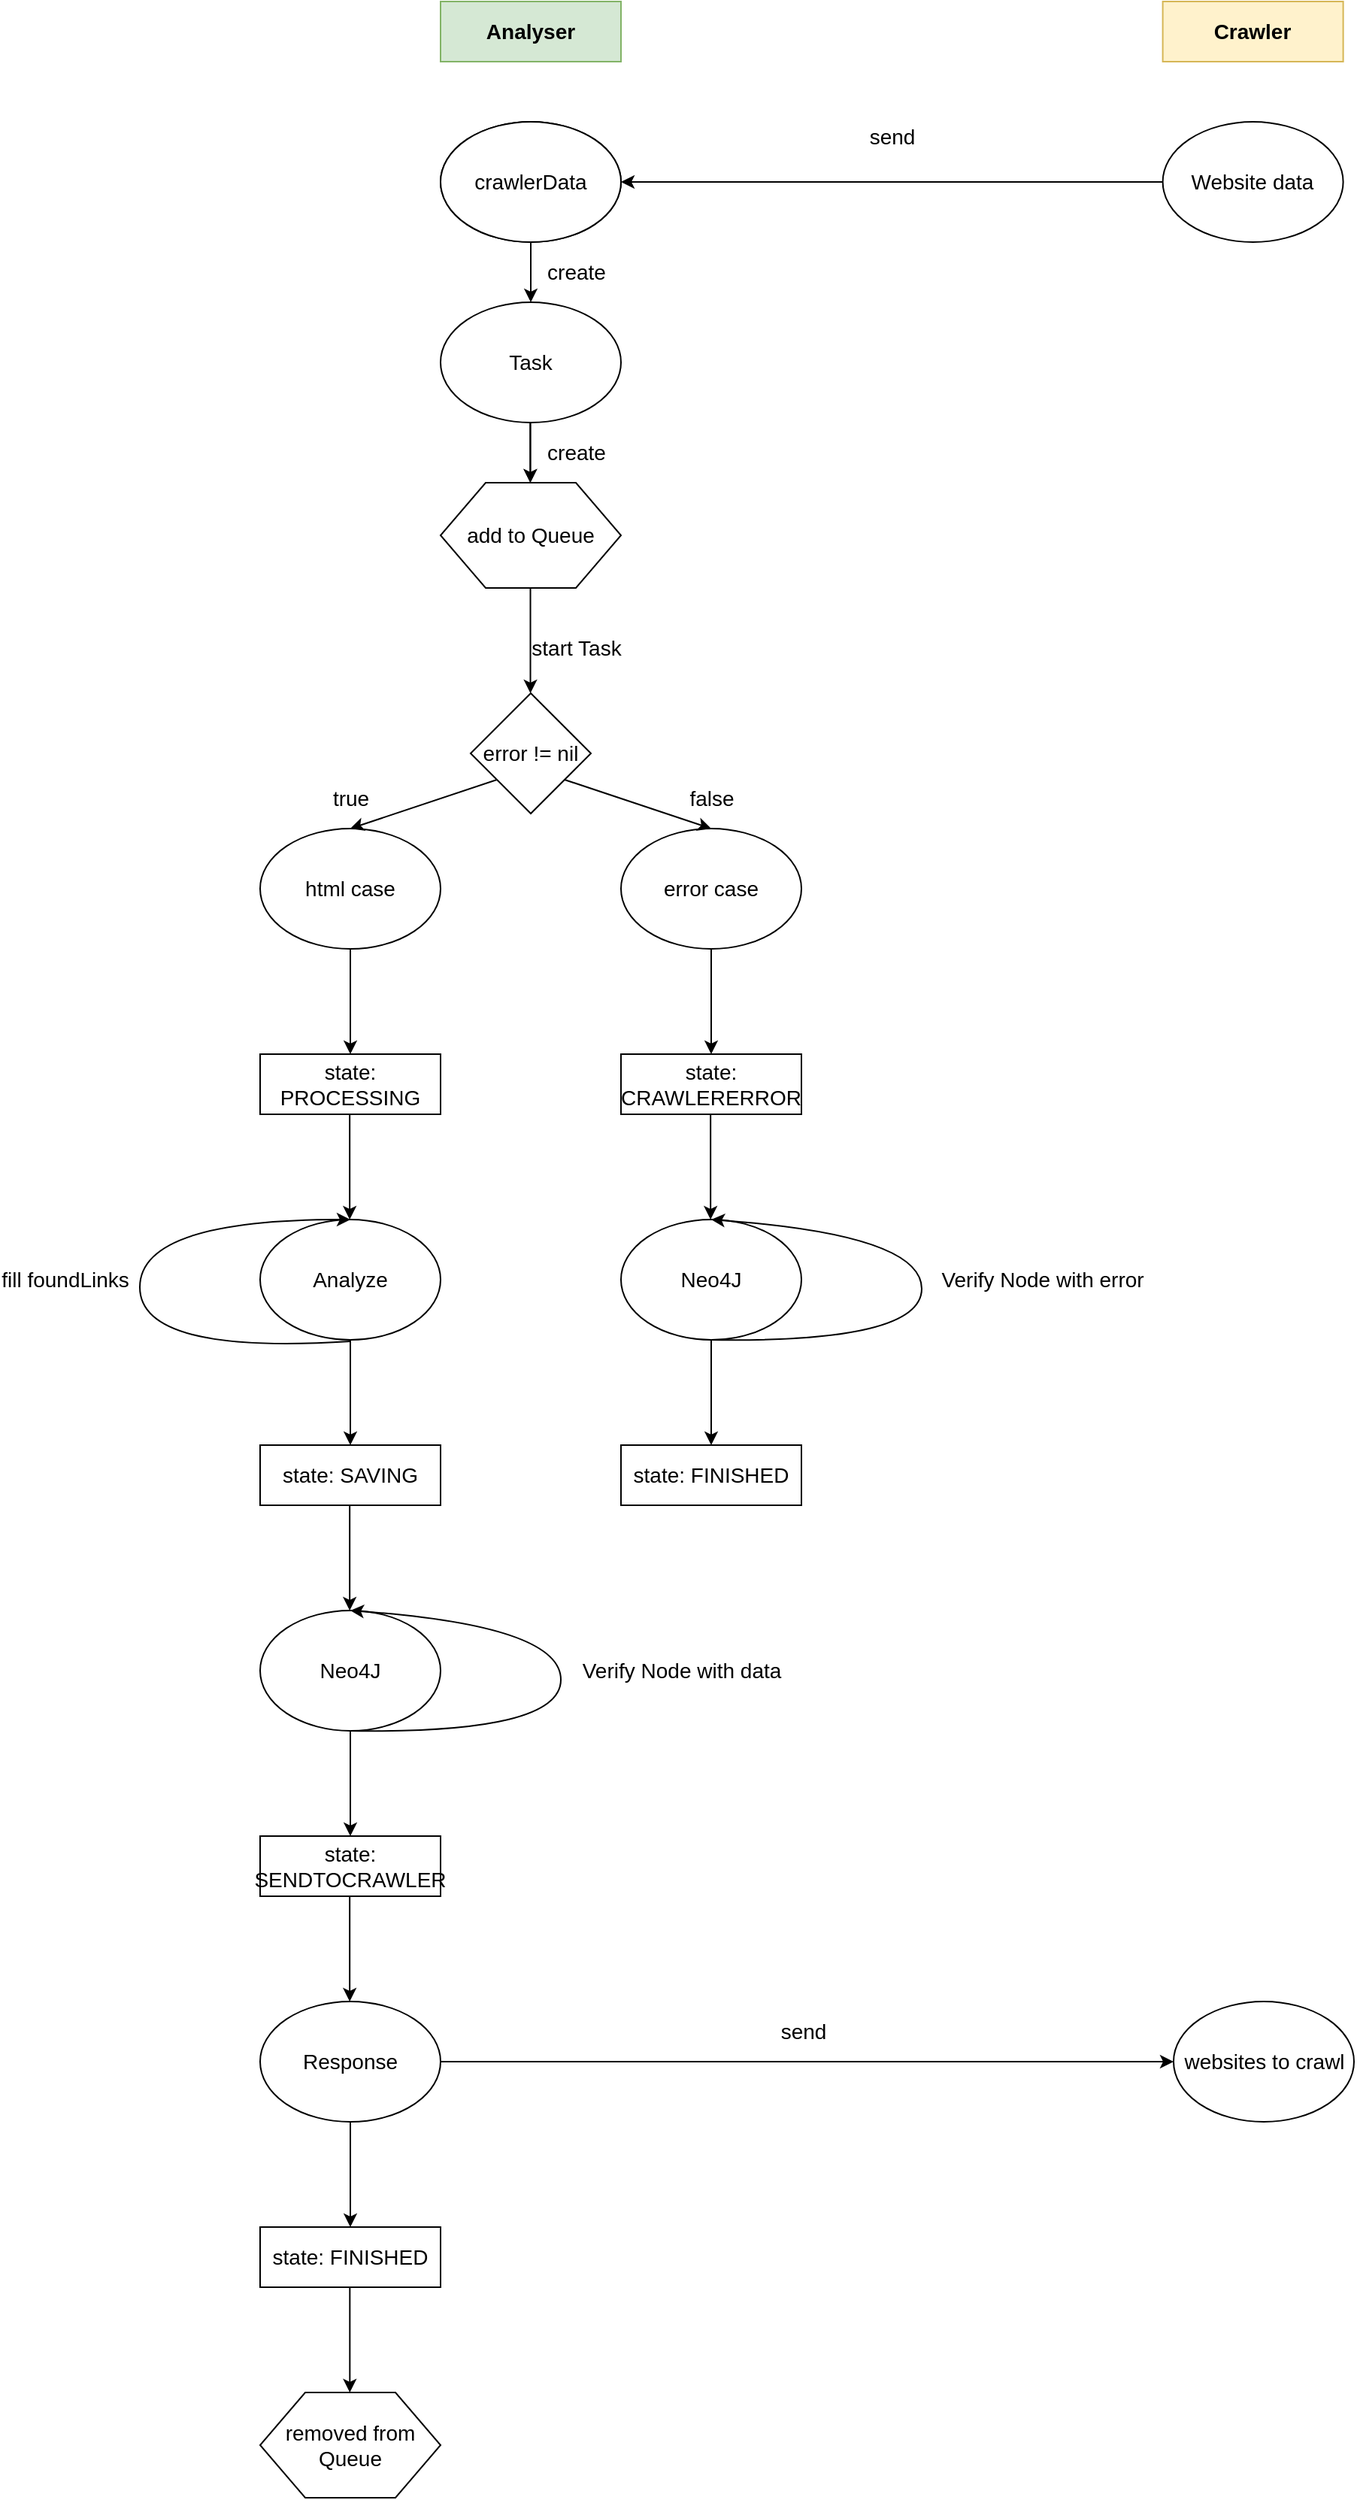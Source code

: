 <mxfile version="12.9.14" type="device"><diagram id="Iq6r1HVIFsf2kLgZ8PB3" name="Page-1"><mxGraphModel dx="2381" dy="785" grid="1" gridSize="10" guides="1" tooltips="1" connect="1" arrows="1" fold="1" page="1" pageScale="1" pageWidth="827" pageHeight="1169" math="0" shadow="0"><root><mxCell id="0"/><mxCell id="1" parent="0"/><mxCell id="kL8Iu2qECERQX6jESLiS-1" value="Crawler" style="rounded=0;whiteSpace=wrap;html=1;fillColor=#fff2cc;strokeColor=#d6b656;fontStyle=1;fontSize=14;" vertex="1" parent="1"><mxGeometry x="760.31" y="80" width="120" height="40" as="geometry"/></mxCell><mxCell id="kL8Iu2qECERQX6jESLiS-2" value="Analyser" style="rounded=0;whiteSpace=wrap;html=1;fillColor=#d5e8d4;strokeColor=#82b366;fontStyle=1;fontSize=14;" vertex="1" parent="1"><mxGeometry x="280" y="80" width="120" height="40" as="geometry"/></mxCell><mxCell id="kL8Iu2qECERQX6jESLiS-3" value="Website data" style="ellipse;whiteSpace=wrap;html=1;fontSize=14;" vertex="1" parent="1"><mxGeometry x="760.31" y="160" width="120" height="80" as="geometry"/></mxCell><mxCell id="kL8Iu2qECERQX6jESLiS-4" value="send crawlerData" style="ellipse;whiteSpace=wrap;html=1;fontSize=14;" vertex="1" parent="1"><mxGeometry x="280" y="160" width="120" height="80" as="geometry"/></mxCell><mxCell id="kL8Iu2qECERQX6jESLiS-5" value="crawlerData" style="ellipse;whiteSpace=wrap;html=1;fontSize=14;" vertex="1" parent="1"><mxGeometry x="280" y="160" width="120" height="80" as="geometry"/></mxCell><mxCell id="kL8Iu2qECERQX6jESLiS-6" value="Task" style="ellipse;whiteSpace=wrap;html=1;fontSize=14;" vertex="1" parent="1"><mxGeometry x="280" y="280" width="120" height="80" as="geometry"/></mxCell><mxCell id="kL8Iu2qECERQX6jESLiS-8" value="html case" style="ellipse;whiteSpace=wrap;html=1;fontSize=14;" vertex="1" parent="1"><mxGeometry x="160" y="630" width="120" height="80" as="geometry"/></mxCell><mxCell id="kL8Iu2qECERQX6jESLiS-9" value="error case" style="ellipse;whiteSpace=wrap;html=1;fontSize=14;" vertex="1" parent="1"><mxGeometry x="400" y="630" width="120" height="80" as="geometry"/></mxCell><mxCell id="kL8Iu2qECERQX6jESLiS-10" value="" style="endArrow=classic;html=1;fontSize=14;exitX=0;exitY=0.5;exitDx=0;exitDy=0;entryX=1;entryY=0.5;entryDx=0;entryDy=0;" edge="1" parent="1" source="kL8Iu2qECERQX6jESLiS-3" target="kL8Iu2qECERQX6jESLiS-5"><mxGeometry width="50" height="50" relative="1" as="geometry"><mxPoint x="410" y="480" as="sourcePoint"/><mxPoint x="460" y="430" as="targetPoint"/></mxGeometry></mxCell><mxCell id="kL8Iu2qECERQX6jESLiS-11" value="send" style="edgeLabel;html=1;align=center;verticalAlign=middle;resizable=0;points=[];fontSize=14;" vertex="1" connectable="0" parent="kL8Iu2qECERQX6jESLiS-10"><mxGeometry x="0.429" y="-2" relative="1" as="geometry"><mxPoint x="77.19" y="-28" as="offset"/></mxGeometry></mxCell><mxCell id="kL8Iu2qECERQX6jESLiS-12" value="create" style="endArrow=classic;html=1;fontSize=14;exitX=0.5;exitY=1;exitDx=0;exitDy=0;" edge="1" parent="1" source="kL8Iu2qECERQX6jESLiS-5" target="kL8Iu2qECERQX6jESLiS-6"><mxGeometry y="30" width="50" height="50" relative="1" as="geometry"><mxPoint x="410" y="480" as="sourcePoint"/><mxPoint x="460" y="430" as="targetPoint"/><mxPoint as="offset"/></mxGeometry></mxCell><mxCell id="kL8Iu2qECERQX6jESLiS-13" value="" style="endArrow=classic;html=1;fontSize=14;exitX=0.5;exitY=1;exitDx=0;exitDy=0;entryX=0.5;entryY=0;entryDx=0;entryDy=0;" edge="1" parent="1" target="kL8Iu2qECERQX6jESLiS-8"><mxGeometry width="50" height="50" relative="1" as="geometry"><mxPoint x="340" y="590" as="sourcePoint"/><mxPoint x="460" y="660" as="targetPoint"/></mxGeometry></mxCell><mxCell id="kL8Iu2qECERQX6jESLiS-18" value="true" style="edgeLabel;html=1;align=center;verticalAlign=middle;resizable=0;points=[];fontSize=14;" vertex="1" connectable="0" parent="kL8Iu2qECERQX6jESLiS-13"><mxGeometry x="0.443" y="3" relative="1" as="geometry"><mxPoint x="-34.78" y="-11.57" as="offset"/></mxGeometry></mxCell><mxCell id="kL8Iu2qECERQX6jESLiS-14" value="" style="endArrow=classic;html=1;fontSize=14;exitX=0.5;exitY=1;exitDx=0;exitDy=0;entryX=0.5;entryY=0;entryDx=0;entryDy=0;" edge="1" parent="1" target="kL8Iu2qECERQX6jESLiS-9"><mxGeometry width="50" height="50" relative="1" as="geometry"><mxPoint x="340" y="590" as="sourcePoint"/><mxPoint x="220" y="630" as="targetPoint"/></mxGeometry></mxCell><mxCell id="kL8Iu2qECERQX6jESLiS-17" value="false" style="edgeLabel;html=1;align=center;verticalAlign=middle;resizable=0;points=[];fontSize=14;" vertex="1" connectable="0" parent="kL8Iu2qECERQX6jESLiS-14"><mxGeometry x="0.206" y="1" relative="1" as="geometry"><mxPoint x="46.95" y="-3.3" as="offset"/></mxGeometry></mxCell><mxCell id="kL8Iu2qECERQX6jESLiS-16" value="error != nil" style="rhombus;whiteSpace=wrap;html=1;fontSize=14;" vertex="1" parent="1"><mxGeometry x="300" y="540" width="80" height="80" as="geometry"/></mxCell><mxCell id="kL8Iu2qECERQX6jESLiS-19" value="" style="endArrow=classic;html=1;fontSize=14;exitX=0.5;exitY=1;exitDx=0;exitDy=0;" edge="1" parent="1" source="kL8Iu2qECERQX6jESLiS-8"><mxGeometry width="50" height="50" relative="1" as="geometry"><mxPoint x="350" y="990" as="sourcePoint"/><mxPoint x="220" y="780" as="targetPoint"/></mxGeometry></mxCell><mxCell id="kL8Iu2qECERQX6jESLiS-21" value="state: PROCESSING" style="rounded=0;whiteSpace=wrap;html=1;fontSize=14;" vertex="1" parent="1"><mxGeometry x="160" y="780" width="120" height="40" as="geometry"/></mxCell><mxCell id="kL8Iu2qECERQX6jESLiS-22" value="" style="endArrow=classic;html=1;fontSize=14;exitX=0.5;exitY=1;exitDx=0;exitDy=0;" edge="1" parent="1"><mxGeometry width="50" height="50" relative="1" as="geometry"><mxPoint x="460" y="710" as="sourcePoint"/><mxPoint x="460" y="780" as="targetPoint"/></mxGeometry></mxCell><mxCell id="kL8Iu2qECERQX6jESLiS-23" value="state: CRAWLERERROR" style="rounded=0;whiteSpace=wrap;html=1;fontSize=14;" vertex="1" parent="1"><mxGeometry x="400" y="780" width="120" height="40" as="geometry"/></mxCell><mxCell id="kL8Iu2qECERQX6jESLiS-25" value="Neo4J" style="ellipse;whiteSpace=wrap;html=1;fontSize=14;" vertex="1" parent="1"><mxGeometry x="400" y="890" width="120" height="80" as="geometry"/></mxCell><mxCell id="kL8Iu2qECERQX6jESLiS-28" value="" style="endArrow=classic;html=1;fontSize=14;exitX=0.5;exitY=1;exitDx=0;exitDy=0;" edge="1" parent="1"><mxGeometry width="50" height="50" relative="1" as="geometry"><mxPoint x="459.58" y="820" as="sourcePoint"/><mxPoint x="459.58" y="890" as="targetPoint"/></mxGeometry></mxCell><mxCell id="kL8Iu2qECERQX6jESLiS-32" value="" style="curved=1;endArrow=classic;html=1;fontSize=14;entryX=0.5;entryY=0;entryDx=0;entryDy=0;exitX=0.5;exitY=1;exitDx=0;exitDy=0;" edge="1" parent="1" source="kL8Iu2qECERQX6jESLiS-25" target="kL8Iu2qECERQX6jESLiS-25"><mxGeometry width="50" height="50" relative="1" as="geometry"><mxPoint x="510" y="990" as="sourcePoint"/><mxPoint x="400" y="940" as="targetPoint"/><Array as="points"><mxPoint x="600" y="972"/><mxPoint x="600" y="900"/></Array></mxGeometry></mxCell><mxCell id="kL8Iu2qECERQX6jESLiS-33" value="Verify Node with error" style="edgeLabel;html=1;align=center;verticalAlign=middle;resizable=0;points=[];fontSize=14;" vertex="1" connectable="0" parent="kL8Iu2qECERQX6jESLiS-32"><mxGeometry x="0.056" y="2" relative="1" as="geometry"><mxPoint x="82" y="3.82" as="offset"/></mxGeometry></mxCell><mxCell id="kL8Iu2qECERQX6jESLiS-34" value="" style="endArrow=classic;html=1;fontSize=14;exitX=0.5;exitY=1;exitDx=0;exitDy=0;" edge="1" parent="1"><mxGeometry width="50" height="50" relative="1" as="geometry"><mxPoint x="460" y="970" as="sourcePoint"/><mxPoint x="460" y="1040" as="targetPoint"/></mxGeometry></mxCell><mxCell id="kL8Iu2qECERQX6jESLiS-35" value="state: FINISHED" style="rounded=0;whiteSpace=wrap;html=1;fontSize=14;" vertex="1" parent="1"><mxGeometry x="400" y="1040" width="120" height="40" as="geometry"/></mxCell><mxCell id="kL8Iu2qECERQX6jESLiS-36" value="" style="endArrow=classic;html=1;fontSize=14;exitX=0.5;exitY=1;exitDx=0;exitDy=0;" edge="1" parent="1"><mxGeometry width="50" height="50" relative="1" as="geometry"><mxPoint x="219.58" y="820" as="sourcePoint"/><mxPoint x="219.58" y="890" as="targetPoint"/></mxGeometry></mxCell><mxCell id="kL8Iu2qECERQX6jESLiS-39" value="Analyze" style="ellipse;whiteSpace=wrap;html=1;fontSize=14;" vertex="1" parent="1"><mxGeometry x="160" y="890" width="120" height="80" as="geometry"/></mxCell><mxCell id="kL8Iu2qECERQX6jESLiS-40" value="fill foundLinks" style="curved=1;endArrow=classic;html=1;fontSize=14;entryX=0.5;entryY=0;entryDx=0;entryDy=0;" edge="1" parent="1" target="kL8Iu2qECERQX6jESLiS-39"><mxGeometry x="0.244" y="-64" width="50" height="50" relative="1" as="geometry"><mxPoint x="220" y="971" as="sourcePoint"/><mxPoint x="360" y="950" as="targetPoint"/><Array as="points"><mxPoint x="80" y="980"/><mxPoint x="80" y="890"/></Array><mxPoint x="-50" y="-24" as="offset"/></mxGeometry></mxCell><mxCell id="kL8Iu2qECERQX6jESLiS-42" value="" style="endArrow=classic;html=1;fontSize=14;exitX=0.5;exitY=1;exitDx=0;exitDy=0;" edge="1" parent="1"><mxGeometry width="50" height="50" relative="1" as="geometry"><mxPoint x="220" y="970" as="sourcePoint"/><mxPoint x="220" y="1040" as="targetPoint"/></mxGeometry></mxCell><mxCell id="kL8Iu2qECERQX6jESLiS-43" value="state: SAVING" style="rounded=0;whiteSpace=wrap;html=1;fontSize=14;" vertex="1" parent="1"><mxGeometry x="160" y="1040" width="120" height="40" as="geometry"/></mxCell><mxCell id="kL8Iu2qECERQX6jESLiS-44" value="Neo4J" style="ellipse;whiteSpace=wrap;html=1;fontSize=14;" vertex="1" parent="1"><mxGeometry x="160" y="1150" width="120" height="80" as="geometry"/></mxCell><mxCell id="kL8Iu2qECERQX6jESLiS-45" value="" style="endArrow=classic;html=1;fontSize=14;exitX=0.5;exitY=1;exitDx=0;exitDy=0;" edge="1" parent="1"><mxGeometry width="50" height="50" relative="1" as="geometry"><mxPoint x="219.58" y="1080" as="sourcePoint"/><mxPoint x="219.58" y="1150" as="targetPoint"/></mxGeometry></mxCell><mxCell id="kL8Iu2qECERQX6jESLiS-46" value="" style="curved=1;endArrow=classic;html=1;fontSize=14;entryX=0.5;entryY=0;entryDx=0;entryDy=0;exitX=0.5;exitY=1;exitDx=0;exitDy=0;" edge="1" parent="1" source="kL8Iu2qECERQX6jESLiS-44" target="kL8Iu2qECERQX6jESLiS-44"><mxGeometry width="50" height="50" relative="1" as="geometry"><mxPoint x="270" y="1250" as="sourcePoint"/><mxPoint x="160" y="1200" as="targetPoint"/><Array as="points"><mxPoint x="360" y="1232"/><mxPoint x="360" y="1160"/></Array></mxGeometry></mxCell><mxCell id="kL8Iu2qECERQX6jESLiS-47" value="Verify Node with data" style="edgeLabel;html=1;align=center;verticalAlign=middle;resizable=0;points=[];fontSize=14;" vertex="1" connectable="0" parent="kL8Iu2qECERQX6jESLiS-46"><mxGeometry x="0.056" y="2" relative="1" as="geometry"><mxPoint x="82" y="3.82" as="offset"/></mxGeometry></mxCell><mxCell id="kL8Iu2qECERQX6jESLiS-48" value="" style="endArrow=classic;html=1;fontSize=14;exitX=0.5;exitY=1;exitDx=0;exitDy=0;" edge="1" parent="1"><mxGeometry width="50" height="50" relative="1" as="geometry"><mxPoint x="220" y="1230" as="sourcePoint"/><mxPoint x="220" y="1300" as="targetPoint"/></mxGeometry></mxCell><mxCell id="kL8Iu2qECERQX6jESLiS-49" value="state: SENDTOCRAWLER" style="rounded=0;whiteSpace=wrap;html=1;fontSize=14;" vertex="1" parent="1"><mxGeometry x="160" y="1300" width="120" height="40" as="geometry"/></mxCell><mxCell id="kL8Iu2qECERQX6jESLiS-50" value="Response" style="ellipse;whiteSpace=wrap;html=1;fontSize=14;" vertex="1" parent="1"><mxGeometry x="160" y="1410" width="120" height="80" as="geometry"/></mxCell><mxCell id="kL8Iu2qECERQX6jESLiS-51" value="" style="endArrow=classic;html=1;fontSize=14;exitX=0.5;exitY=1;exitDx=0;exitDy=0;" edge="1" parent="1" source="kL8Iu2qECERQX6jESLiS-50"><mxGeometry width="50" height="50" relative="1" as="geometry"><mxPoint x="350" y="1770" as="sourcePoint"/><mxPoint x="220" y="1560" as="targetPoint"/></mxGeometry></mxCell><mxCell id="kL8Iu2qECERQX6jESLiS-52" value="" style="endArrow=classic;html=1;fontSize=14;exitX=0.5;exitY=1;exitDx=0;exitDy=0;" edge="1" parent="1"><mxGeometry width="50" height="50" relative="1" as="geometry"><mxPoint x="219.58" y="1340" as="sourcePoint"/><mxPoint x="219.58" y="1410" as="targetPoint"/></mxGeometry></mxCell><mxCell id="kL8Iu2qECERQX6jESLiS-53" value="&lt;div&gt;websites to crawl&lt;/div&gt;" style="ellipse;whiteSpace=wrap;html=1;fontSize=14;" vertex="1" parent="1"><mxGeometry x="767.5" y="1410" width="120" height="80" as="geometry"/></mxCell><mxCell id="kL8Iu2qECERQX6jESLiS-55" value="" style="endArrow=classic;html=1;fontSize=14;exitX=1;exitY=0.5;exitDx=0;exitDy=0;entryX=0;entryY=0.5;entryDx=0;entryDy=0;" edge="1" parent="1" source="kL8Iu2qECERQX6jESLiS-50" target="kL8Iu2qECERQX6jESLiS-53"><mxGeometry width="50" height="50" relative="1" as="geometry"><mxPoint x="480" y="1320" as="sourcePoint"/><mxPoint x="530" y="1270" as="targetPoint"/></mxGeometry></mxCell><mxCell id="kL8Iu2qECERQX6jESLiS-56" value="send" style="edgeLabel;html=1;align=center;verticalAlign=middle;resizable=0;points=[];fontSize=14;" vertex="1" connectable="0" parent="kL8Iu2qECERQX6jESLiS-55"><mxGeometry x="-0.147" y="2" relative="1" as="geometry"><mxPoint x="32.5" y="-18" as="offset"/></mxGeometry></mxCell><mxCell id="kL8Iu2qECERQX6jESLiS-57" value="state: FINISHED" style="rounded=0;whiteSpace=wrap;html=1;fontSize=14;" vertex="1" parent="1"><mxGeometry x="160" y="1560" width="120" height="40" as="geometry"/></mxCell><mxCell id="kL8Iu2qECERQX6jESLiS-59" value="" style="endArrow=classic;html=1;fontSize=14;exitX=0.5;exitY=1;exitDx=0;exitDy=0;" edge="1" parent="1"><mxGeometry width="50" height="50" relative="1" as="geometry"><mxPoint x="219.66" y="1600" as="sourcePoint"/><mxPoint x="219.66" y="1670" as="targetPoint"/></mxGeometry></mxCell><mxCell id="kL8Iu2qECERQX6jESLiS-60" value="removed from Queue" style="shape=hexagon;perimeter=hexagonPerimeter2;whiteSpace=wrap;html=1;fontSize=14;" vertex="1" parent="1"><mxGeometry x="160" y="1670" width="120" height="70" as="geometry"/></mxCell><mxCell id="kL8Iu2qECERQX6jESLiS-61" value="add to Queue" style="shape=hexagon;perimeter=hexagonPerimeter2;whiteSpace=wrap;html=1;fontSize=14;" vertex="1" parent="1"><mxGeometry x="280" y="400" width="120" height="70" as="geometry"/></mxCell><mxCell id="kL8Iu2qECERQX6jESLiS-62" value="create" style="endArrow=classic;html=1;fontSize=14;exitX=0.5;exitY=1;exitDx=0;exitDy=0;" edge="1" parent="1"><mxGeometry y="30" width="50" height="50" relative="1" as="geometry"><mxPoint x="339.71" y="360" as="sourcePoint"/><mxPoint x="339.71" y="400" as="targetPoint"/><mxPoint as="offset"/></mxGeometry></mxCell><mxCell id="kL8Iu2qECERQX6jESLiS-63" value="create" style="endArrow=classic;html=1;fontSize=14;exitX=0.5;exitY=1;exitDx=0;exitDy=0;" edge="1" parent="1"><mxGeometry y="30" width="50" height="50" relative="1" as="geometry"><mxPoint x="339.71" y="360" as="sourcePoint"/><mxPoint x="339.71" y="400" as="targetPoint"/><mxPoint as="offset"/></mxGeometry></mxCell><mxCell id="kL8Iu2qECERQX6jESLiS-64" value="" style="endArrow=classic;html=1;fontSize=14;exitX=0.5;exitY=1;exitDx=0;exitDy=0;" edge="1" parent="1"><mxGeometry width="50" height="50" relative="1" as="geometry"><mxPoint x="339.76" y="470" as="sourcePoint"/><mxPoint x="339.76" y="540" as="targetPoint"/></mxGeometry></mxCell><mxCell id="kL8Iu2qECERQX6jESLiS-65" value="start Task" style="edgeLabel;html=1;align=center;verticalAlign=middle;resizable=0;points=[];fontSize=14;" vertex="1" connectable="0" parent="kL8Iu2qECERQX6jESLiS-64"><mxGeometry x="-0.208" y="1" relative="1" as="geometry"><mxPoint x="29.24" y="12.38" as="offset"/></mxGeometry></mxCell></root></mxGraphModel></diagram></mxfile>